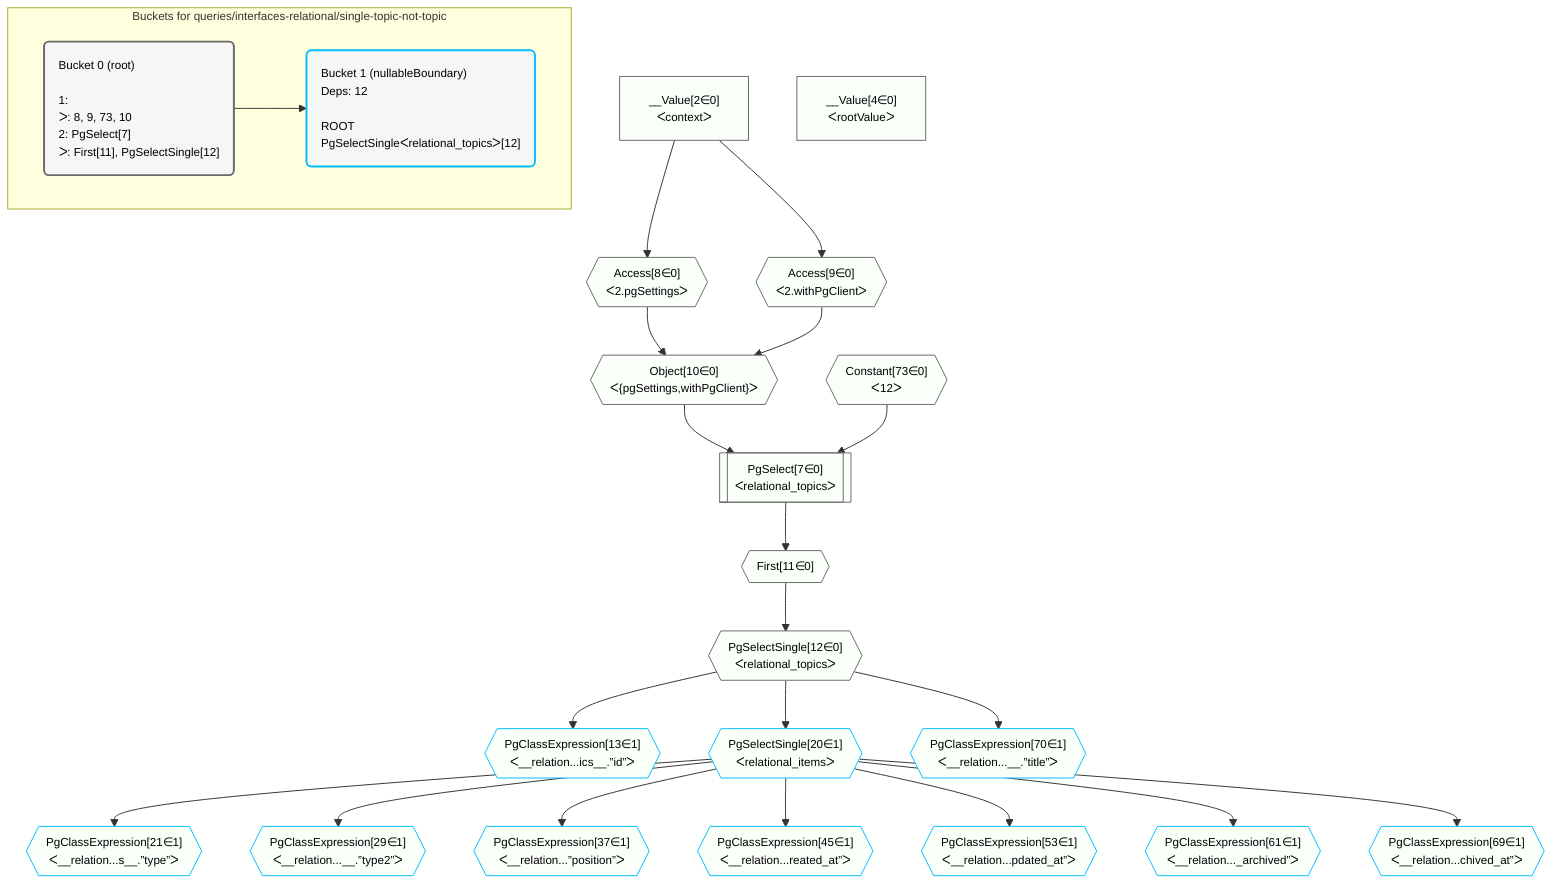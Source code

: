 %%{init: {'themeVariables': { 'fontSize': '12px'}}}%%
graph TD
    classDef path fill:#eee,stroke:#000,color:#000
    classDef plan fill:#fff,stroke-width:1px,color:#000
    classDef itemplan fill:#fff,stroke-width:2px,color:#000
    classDef unbatchedplan fill:#dff,stroke-width:1px,color:#000
    classDef sideeffectplan fill:#fcc,stroke-width:2px,color:#000
    classDef bucket fill:#f6f6f6,color:#000,stroke-width:2px,text-align:left


    %% plan dependencies
    PgSelect7[["PgSelect[7∈0]<br />ᐸrelational_topicsᐳ"]]:::plan
    Object10{{"Object[10∈0]<br />ᐸ{pgSettings,withPgClient}ᐳ"}}:::plan
    Constant73{{"Constant[73∈0]<br />ᐸ12ᐳ"}}:::plan
    Object10 & Constant73 --> PgSelect7
    Access8{{"Access[8∈0]<br />ᐸ2.pgSettingsᐳ"}}:::plan
    Access9{{"Access[9∈0]<br />ᐸ2.withPgClientᐳ"}}:::plan
    Access8 & Access9 --> Object10
    __Value2["__Value[2∈0]<br />ᐸcontextᐳ"]:::plan
    __Value2 --> Access8
    __Value2 --> Access9
    First11{{"First[11∈0]"}}:::plan
    PgSelect7 --> First11
    PgSelectSingle12{{"PgSelectSingle[12∈0]<br />ᐸrelational_topicsᐳ"}}:::plan
    First11 --> PgSelectSingle12
    __Value4["__Value[4∈0]<br />ᐸrootValueᐳ"]:::plan
    PgClassExpression13{{"PgClassExpression[13∈1]<br />ᐸ__relation...ics__.”id”ᐳ"}}:::plan
    PgSelectSingle12 --> PgClassExpression13
    PgSelectSingle20{{"PgSelectSingle[20∈1]<br />ᐸrelational_itemsᐳ"}}:::plan
    PgSelectSingle12 --> PgSelectSingle20
    PgClassExpression21{{"PgClassExpression[21∈1]<br />ᐸ__relation...s__.”type”ᐳ"}}:::plan
    PgSelectSingle20 --> PgClassExpression21
    PgClassExpression29{{"PgClassExpression[29∈1]<br />ᐸ__relation...__.”type2”ᐳ"}}:::plan
    PgSelectSingle20 --> PgClassExpression29
    PgClassExpression37{{"PgClassExpression[37∈1]<br />ᐸ__relation...”position”ᐳ"}}:::plan
    PgSelectSingle20 --> PgClassExpression37
    PgClassExpression45{{"PgClassExpression[45∈1]<br />ᐸ__relation...reated_at”ᐳ"}}:::plan
    PgSelectSingle20 --> PgClassExpression45
    PgClassExpression53{{"PgClassExpression[53∈1]<br />ᐸ__relation...pdated_at”ᐳ"}}:::plan
    PgSelectSingle20 --> PgClassExpression53
    PgClassExpression61{{"PgClassExpression[61∈1]<br />ᐸ__relation..._archived”ᐳ"}}:::plan
    PgSelectSingle20 --> PgClassExpression61
    PgClassExpression69{{"PgClassExpression[69∈1]<br />ᐸ__relation...chived_at”ᐳ"}}:::plan
    PgSelectSingle20 --> PgClassExpression69
    PgClassExpression70{{"PgClassExpression[70∈1]<br />ᐸ__relation...__.”title”ᐳ"}}:::plan
    PgSelectSingle12 --> PgClassExpression70

    %% define steps

    subgraph "Buckets for queries/interfaces-relational/single-topic-not-topic"
    Bucket0("Bucket 0 (root)<br /><br />1: <br />ᐳ: 8, 9, 73, 10<br />2: PgSelect[7]<br />ᐳ: First[11], PgSelectSingle[12]"):::bucket
    classDef bucket0 stroke:#696969
    class Bucket0,__Value2,__Value4,PgSelect7,Access8,Access9,Object10,First11,PgSelectSingle12,Constant73 bucket0
    Bucket1("Bucket 1 (nullableBoundary)<br />Deps: 12<br /><br />ROOT PgSelectSingleᐸrelational_topicsᐳ[12]"):::bucket
    classDef bucket1 stroke:#00bfff
    class Bucket1,PgClassExpression13,PgSelectSingle20,PgClassExpression21,PgClassExpression29,PgClassExpression37,PgClassExpression45,PgClassExpression53,PgClassExpression61,PgClassExpression69,PgClassExpression70 bucket1
    Bucket0 --> Bucket1
    classDef unary fill:#fafffa,borderWidth:8px
    class PgSelect7,Object10,Access8,Access9,First11,PgSelectSingle12,__Value2,__Value4,Constant73,PgClassExpression13,PgSelectSingle20,PgClassExpression21,PgClassExpression29,PgClassExpression37,PgClassExpression45,PgClassExpression53,PgClassExpression61,PgClassExpression69,PgClassExpression70 unary
    end